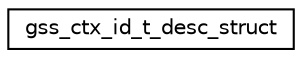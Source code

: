 digraph "Graphical Class Hierarchy"
{
  edge [fontname="Helvetica",fontsize="10",labelfontname="Helvetica",labelfontsize="10"];
  node [fontname="Helvetica",fontsize="10",shape=record];
  rankdir="LR";
  Node0 [label="gss_ctx_id_t_desc_struct",height=0.2,width=0.4,color="black", fillcolor="white", style="filled",URL="$structgss__ctx__id__t__desc__struct.html"];
}
